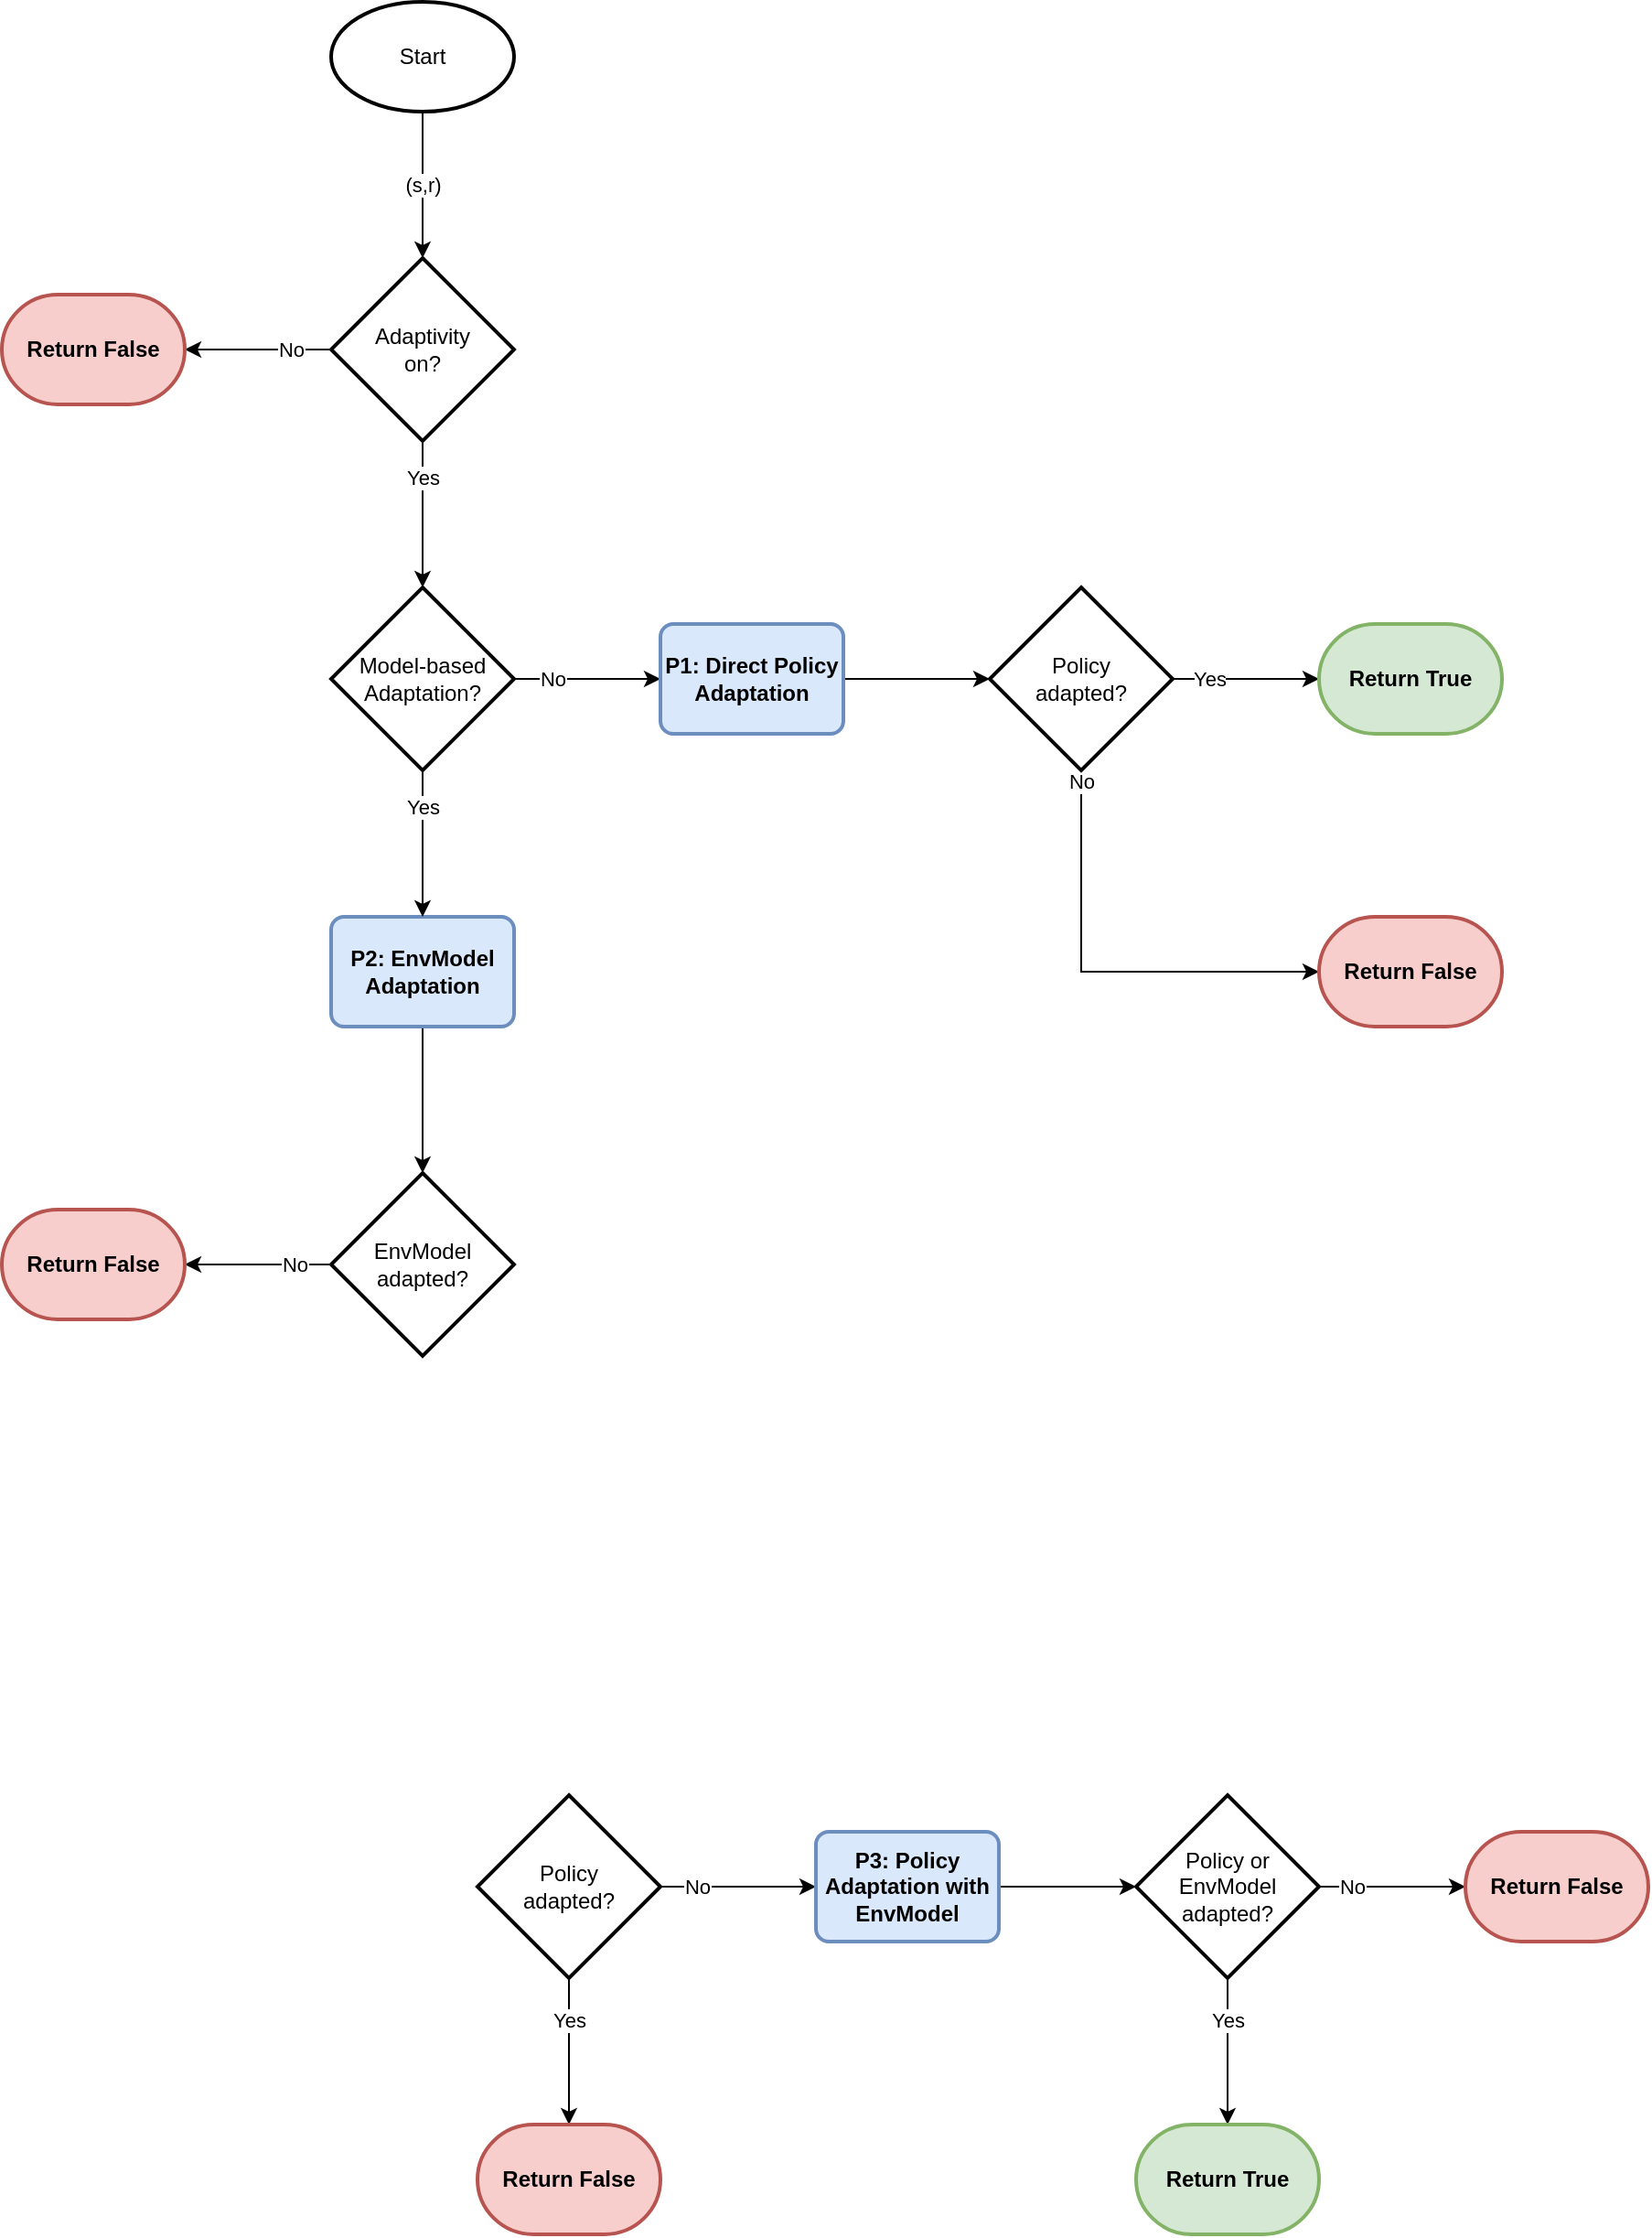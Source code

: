 <mxfile version="14.9.6" type="device"><diagram id="C5RBs43oDa-KdzZeNtuy" name="Page-1"><mxGraphModel dx="1222" dy="1209" grid="1" gridSize="10" guides="1" tooltips="1" connect="1" arrows="1" fold="1" page="1" pageScale="1" pageWidth="1169" pageHeight="1654" math="0" shadow="0"><root><mxCell id="WIyWlLk6GJQsqaUBKTNV-0"/><mxCell id="WIyWlLk6GJQsqaUBKTNV-1" parent="WIyWlLk6GJQsqaUBKTNV-0"/><mxCell id="0M0FftbfuR0LJJCFjt2--46" value="(s,r)" style="edgeStyle=orthogonalEdgeStyle;rounded=0;orthogonalLoop=1;jettySize=auto;html=1;" parent="WIyWlLk6GJQsqaUBKTNV-1" source="0M0FftbfuR0LJJCFjt2--0" target="0M0FftbfuR0LJJCFjt2--1" edge="1"><mxGeometry relative="1" as="geometry"/></mxCell><mxCell id="0M0FftbfuR0LJJCFjt2--0" value="Start" style="strokeWidth=2;html=1;shape=mxgraph.flowchart.start_1;whiteSpace=wrap;" parent="WIyWlLk6GJQsqaUBKTNV-1" vertex="1"><mxGeometry x="330" y="40" width="100" height="60" as="geometry"/></mxCell><mxCell id="0M0FftbfuR0LJJCFjt2--4" value="No" style="edgeStyle=orthogonalEdgeStyle;rounded=0;orthogonalLoop=1;jettySize=auto;html=1;exitX=0;exitY=0.5;exitDx=0;exitDy=0;exitPerimeter=0;" parent="WIyWlLk6GJQsqaUBKTNV-1" source="0M0FftbfuR0LJJCFjt2--1" target="0M0FftbfuR0LJJCFjt2--3" edge="1"><mxGeometry x="-0.455" relative="1" as="geometry"><mxPoint as="offset"/></mxGeometry></mxCell><mxCell id="HRx4TnJe2ev7AMMUYJi7-1" value="Yes" style="edgeStyle=orthogonalEdgeStyle;rounded=0;orthogonalLoop=1;jettySize=auto;html=1;" parent="WIyWlLk6GJQsqaUBKTNV-1" source="0M0FftbfuR0LJJCFjt2--1" target="HRx4TnJe2ev7AMMUYJi7-0" edge="1"><mxGeometry x="-0.5" relative="1" as="geometry"><Array as="points"><mxPoint x="380" y="280"/><mxPoint x="380" y="280"/></Array><mxPoint as="offset"/></mxGeometry></mxCell><mxCell id="0M0FftbfuR0LJJCFjt2--1" value="Adaptivity&lt;br&gt;on?" style="strokeWidth=2;html=1;shape=mxgraph.flowchart.decision;whiteSpace=wrap;" parent="WIyWlLk6GJQsqaUBKTNV-1" vertex="1"><mxGeometry x="330" y="180" width="100" height="100" as="geometry"/></mxCell><mxCell id="0M0FftbfuR0LJJCFjt2--3" value="Return False" style="strokeWidth=2;html=1;shape=mxgraph.flowchart.terminator;whiteSpace=wrap;fillColor=#f8cecc;strokeColor=#b85450;fontStyle=1" parent="WIyWlLk6GJQsqaUBKTNV-1" vertex="1"><mxGeometry x="150" y="200" width="100" height="60" as="geometry"/></mxCell><mxCell id="0M0FftbfuR0LJJCFjt2--38" value="No" style="edgeStyle=orthogonalEdgeStyle;rounded=0;orthogonalLoop=1;jettySize=auto;html=1;" parent="WIyWlLk6GJQsqaUBKTNV-1" source="0M0FftbfuR0LJJCFjt2--10" target="0M0FftbfuR0LJJCFjt2--16" edge="1"><mxGeometry x="-0.529" relative="1" as="geometry"><mxPoint as="offset"/></mxGeometry></mxCell><mxCell id="0M0FftbfuR0LJJCFjt2--40" value="Yes" style="edgeStyle=orthogonalEdgeStyle;rounded=0;orthogonalLoop=1;jettySize=auto;html=1;entryX=0.5;entryY=0;entryDx=0;entryDy=0;entryPerimeter=0;" parent="WIyWlLk6GJQsqaUBKTNV-1" source="0M0FftbfuR0LJJCFjt2--10" target="BZtYLOJs1JRZnZQAPjEJ-0" edge="1"><mxGeometry x="-0.429" relative="1" as="geometry"><Array as="points"/><mxPoint as="offset"/><mxPoint x="460" y="1190" as="targetPoint"/></mxGeometry></mxCell><mxCell id="0M0FftbfuR0LJJCFjt2--10" value="Policy&lt;br&gt;adapted?" style="strokeWidth=2;html=1;shape=mxgraph.flowchart.decision;whiteSpace=wrap;" parent="WIyWlLk6GJQsqaUBKTNV-1" vertex="1"><mxGeometry x="410" y="1020" width="100" height="100" as="geometry"/></mxCell><mxCell id="Lo1CoxUplYBLjsABwJAV-2" value="No" style="edgeStyle=orthogonalEdgeStyle;rounded=0;orthogonalLoop=1;jettySize=auto;html=1;" edge="1" parent="WIyWlLk6GJQsqaUBKTNV-1" source="0M0FftbfuR0LJJCFjt2--12" target="Lo1CoxUplYBLjsABwJAV-1"><mxGeometry x="-0.5" relative="1" as="geometry"><mxPoint as="offset"/></mxGeometry></mxCell><mxCell id="0M0FftbfuR0LJJCFjt2--12" value="EnvModel&lt;br&gt;adapted?" style="strokeWidth=2;html=1;shape=mxgraph.flowchart.decision;whiteSpace=wrap;" parent="WIyWlLk6GJQsqaUBKTNV-1" vertex="1"><mxGeometry x="330" y="680" width="100" height="100" as="geometry"/></mxCell><mxCell id="Lo1CoxUplYBLjsABwJAV-0" value="" style="edgeStyle=orthogonalEdgeStyle;rounded=0;orthogonalLoop=1;jettySize=auto;html=1;" edge="1" parent="WIyWlLk6GJQsqaUBKTNV-1" source="0M0FftbfuR0LJJCFjt2--14" target="0M0FftbfuR0LJJCFjt2--12"><mxGeometry relative="1" as="geometry"/></mxCell><mxCell id="0M0FftbfuR0LJJCFjt2--14" value="P2: EnvModel&lt;br&gt;Adaptation" style="rounded=1;whiteSpace=wrap;html=1;absoluteArcSize=1;arcSize=14;strokeWidth=2;fillColor=#dae8fc;strokeColor=#6c8ebf;fontStyle=1" parent="WIyWlLk6GJQsqaUBKTNV-1" vertex="1"><mxGeometry x="330" y="540" width="100" height="60" as="geometry"/></mxCell><mxCell id="0M0FftbfuR0LJJCFjt2--39" value="" style="edgeStyle=orthogonalEdgeStyle;rounded=0;orthogonalLoop=1;jettySize=auto;html=1;" parent="WIyWlLk6GJQsqaUBKTNV-1" source="0M0FftbfuR0LJJCFjt2--16" target="0M0FftbfuR0LJJCFjt2--22" edge="1"><mxGeometry relative="1" as="geometry"/></mxCell><mxCell id="0M0FftbfuR0LJJCFjt2--16" value="P3: Policy Adaptation with EnvModel" style="rounded=1;whiteSpace=wrap;html=1;absoluteArcSize=1;arcSize=14;strokeWidth=2;fontStyle=1;fillColor=#dae8fc;strokeColor=#6c8ebf;" parent="WIyWlLk6GJQsqaUBKTNV-1" vertex="1"><mxGeometry x="595" y="1040" width="100" height="60" as="geometry"/></mxCell><mxCell id="0M0FftbfuR0LJJCFjt2--43" value="No" style="edgeStyle=orthogonalEdgeStyle;rounded=0;orthogonalLoop=1;jettySize=auto;html=1;" parent="WIyWlLk6GJQsqaUBKTNV-1" source="0M0FftbfuR0LJJCFjt2--22" target="0M0FftbfuR0LJJCFjt2--42" edge="1"><mxGeometry x="-0.556" relative="1" as="geometry"><mxPoint as="offset"/></mxGeometry></mxCell><mxCell id="0M0FftbfuR0LJJCFjt2--44" value="Yes" style="edgeStyle=orthogonalEdgeStyle;rounded=0;orthogonalLoop=1;jettySize=auto;html=1;" parent="WIyWlLk6GJQsqaUBKTNV-1" source="0M0FftbfuR0LJJCFjt2--22" target="0M0FftbfuR0LJJCFjt2--41" edge="1"><mxGeometry x="-0.429" relative="1" as="geometry"><Array as="points"><mxPoint x="820" y="1140"/><mxPoint x="820" y="1140"/></Array><mxPoint as="offset"/></mxGeometry></mxCell><mxCell id="0M0FftbfuR0LJJCFjt2--22" value="Policy or EnvModel&lt;br&gt;adapted?" style="strokeWidth=2;html=1;shape=mxgraph.flowchart.decision;whiteSpace=wrap;" parent="WIyWlLk6GJQsqaUBKTNV-1" vertex="1"><mxGeometry x="770" y="1020" width="100" height="100" as="geometry"/></mxCell><mxCell id="0M0FftbfuR0LJJCFjt2--41" value="Return True" style="strokeWidth=2;html=1;shape=mxgraph.flowchart.terminator;whiteSpace=wrap;strokeColor=#82b366;fillColor=#d5e8d4;fontStyle=1" parent="WIyWlLk6GJQsqaUBKTNV-1" vertex="1"><mxGeometry x="770" y="1200" width="100" height="60" as="geometry"/></mxCell><mxCell id="0M0FftbfuR0LJJCFjt2--42" value="Return False" style="strokeWidth=2;html=1;shape=mxgraph.flowchart.terminator;whiteSpace=wrap;fillColor=#f8cecc;strokeColor=#b85450;fontStyle=1" parent="WIyWlLk6GJQsqaUBKTNV-1" vertex="1"><mxGeometry x="950" y="1040" width="100" height="60" as="geometry"/></mxCell><mxCell id="HRx4TnJe2ev7AMMUYJi7-2" value="Yes" style="edgeStyle=orthogonalEdgeStyle;rounded=0;orthogonalLoop=1;jettySize=auto;html=1;exitX=0.5;exitY=1;exitDx=0;exitDy=0;exitPerimeter=0;entryX=0.5;entryY=0;entryDx=0;entryDy=0;" parent="WIyWlLk6GJQsqaUBKTNV-1" source="HRx4TnJe2ev7AMMUYJi7-0" target="0M0FftbfuR0LJJCFjt2--14" edge="1"><mxGeometry x="-0.5" relative="1" as="geometry"><mxPoint as="offset"/><mxPoint x="380" y="540" as="targetPoint"/></mxGeometry></mxCell><mxCell id="BZtYLOJs1JRZnZQAPjEJ-10" value="No" style="edgeStyle=orthogonalEdgeStyle;rounded=0;orthogonalLoop=1;jettySize=auto;html=1;" parent="WIyWlLk6GJQsqaUBKTNV-1" source="HRx4TnJe2ev7AMMUYJi7-0" target="BZtYLOJs1JRZnZQAPjEJ-1" edge="1"><mxGeometry x="-0.482" relative="1" as="geometry"><mxPoint as="offset"/></mxGeometry></mxCell><mxCell id="HRx4TnJe2ev7AMMUYJi7-0" value="Model-based&lt;br&gt;Adaptation?" style="strokeWidth=2;html=1;shape=mxgraph.flowchart.decision;whiteSpace=wrap;" parent="WIyWlLk6GJQsqaUBKTNV-1" vertex="1"><mxGeometry x="330" y="360" width="100" height="100" as="geometry"/></mxCell><mxCell id="BZtYLOJs1JRZnZQAPjEJ-0" value="Return False" style="strokeWidth=2;html=1;shape=mxgraph.flowchart.terminator;whiteSpace=wrap;fillColor=#f8cecc;strokeColor=#b85450;fontStyle=1" parent="WIyWlLk6GJQsqaUBKTNV-1" vertex="1"><mxGeometry x="410" y="1200" width="100" height="60" as="geometry"/></mxCell><mxCell id="BZtYLOJs1JRZnZQAPjEJ-11" value="" style="edgeStyle=orthogonalEdgeStyle;rounded=0;orthogonalLoop=1;jettySize=auto;html=1;" parent="WIyWlLk6GJQsqaUBKTNV-1" source="BZtYLOJs1JRZnZQAPjEJ-1" target="BZtYLOJs1JRZnZQAPjEJ-3" edge="1"><mxGeometry relative="1" as="geometry"/></mxCell><mxCell id="BZtYLOJs1JRZnZQAPjEJ-1" value="P1: Direct Policy Adaptation" style="rounded=1;whiteSpace=wrap;html=1;absoluteArcSize=1;arcSize=14;strokeWidth=2;fontStyle=1;fillColor=#dae8fc;strokeColor=#6c8ebf;" parent="WIyWlLk6GJQsqaUBKTNV-1" vertex="1"><mxGeometry x="510" y="380" width="100" height="60" as="geometry"/></mxCell><mxCell id="BZtYLOJs1JRZnZQAPjEJ-12" value="Yes" style="edgeStyle=orthogonalEdgeStyle;rounded=0;orthogonalLoop=1;jettySize=auto;html=1;" parent="WIyWlLk6GJQsqaUBKTNV-1" source="BZtYLOJs1JRZnZQAPjEJ-3" target="BZtYLOJs1JRZnZQAPjEJ-7" edge="1"><mxGeometry x="-0.511" relative="1" as="geometry"><mxPoint as="offset"/></mxGeometry></mxCell><mxCell id="BZtYLOJs1JRZnZQAPjEJ-13" value="No" style="edgeStyle=orthogonalEdgeStyle;rounded=0;orthogonalLoop=1;jettySize=auto;html=1;entryX=0;entryY=0.5;entryDx=0;entryDy=0;entryPerimeter=0;exitX=0.5;exitY=1;exitDx=0;exitDy=0;exitPerimeter=0;" parent="WIyWlLk6GJQsqaUBKTNV-1" source="BZtYLOJs1JRZnZQAPjEJ-3" target="VhQmSeDxIN608VrbzG-C-1" edge="1"><mxGeometry x="-0.949" relative="1" as="geometry"><mxPoint as="offset"/><Array as="points"><mxPoint x="740" y="570"/></Array></mxGeometry></mxCell><mxCell id="BZtYLOJs1JRZnZQAPjEJ-3" value="Policy &lt;br&gt;adapted?" style="strokeWidth=2;html=1;shape=mxgraph.flowchart.decision;whiteSpace=wrap;" parent="WIyWlLk6GJQsqaUBKTNV-1" vertex="1"><mxGeometry x="690" y="360" width="100" height="100" as="geometry"/></mxCell><mxCell id="BZtYLOJs1JRZnZQAPjEJ-7" value="Return True" style="strokeWidth=2;html=1;shape=mxgraph.flowchart.terminator;whiteSpace=wrap;strokeColor=#82b366;fillColor=#d5e8d4;fontStyle=1" parent="WIyWlLk6GJQsqaUBKTNV-1" vertex="1"><mxGeometry x="870" y="380" width="100" height="60" as="geometry"/></mxCell><mxCell id="VhQmSeDxIN608VrbzG-C-1" value="Return False" style="strokeWidth=2;html=1;shape=mxgraph.flowchart.terminator;whiteSpace=wrap;fillColor=#f8cecc;strokeColor=#b85450;fontStyle=1" parent="WIyWlLk6GJQsqaUBKTNV-1" vertex="1"><mxGeometry x="870" y="540" width="100" height="60" as="geometry"/></mxCell><mxCell id="Lo1CoxUplYBLjsABwJAV-1" value="Return False" style="strokeWidth=2;html=1;shape=mxgraph.flowchart.terminator;whiteSpace=wrap;fillColor=#f8cecc;strokeColor=#b85450;fontStyle=1" vertex="1" parent="WIyWlLk6GJQsqaUBKTNV-1"><mxGeometry x="150" y="700" width="100" height="60" as="geometry"/></mxCell></root></mxGraphModel></diagram></mxfile>